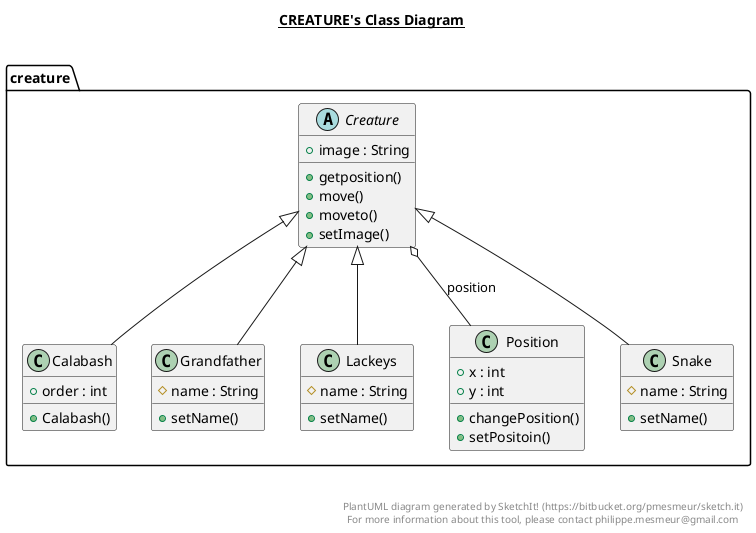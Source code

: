 @startuml

title __CREATURE's Class Diagram__\n

  namespace creature {
    class creature.Calabash {
        + order : int
        + Calabash()
    }
  }
  

  namespace creature {
    abstract class creature.Creature {
        + image : String
        + getposition()
        + move()
        + moveto()
        + setImage()
    }
  }
  

  namespace creature {
    class creature.Grandfather {
        # name : String
        + setName()
    }
  }
  

  namespace creature {
    class creature.Lackeys {
        # name : String
        + setName()
    }
  }
  

  namespace creature {
    class creature.Position {
        + x : int
        + y : int
        + changePosition()
        + setPositoin()
    }
  }
  

  namespace creature {
    class creature.Snake {
        # name : String
        + setName()
    }
  }
  

  creature.Calabash -up-|> creature.Creature
  creature.Creature o-- creature.Position : position
  creature.Grandfather -up-|> creature.Creature
  creature.Lackeys -up-|> creature.Creature
  creature.Snake -up-|> creature.Creature


right footer


PlantUML diagram generated by SketchIt! (https://bitbucket.org/pmesmeur/sketch.it)
For more information about this tool, please contact philippe.mesmeur@gmail.com
endfooter

@enduml
